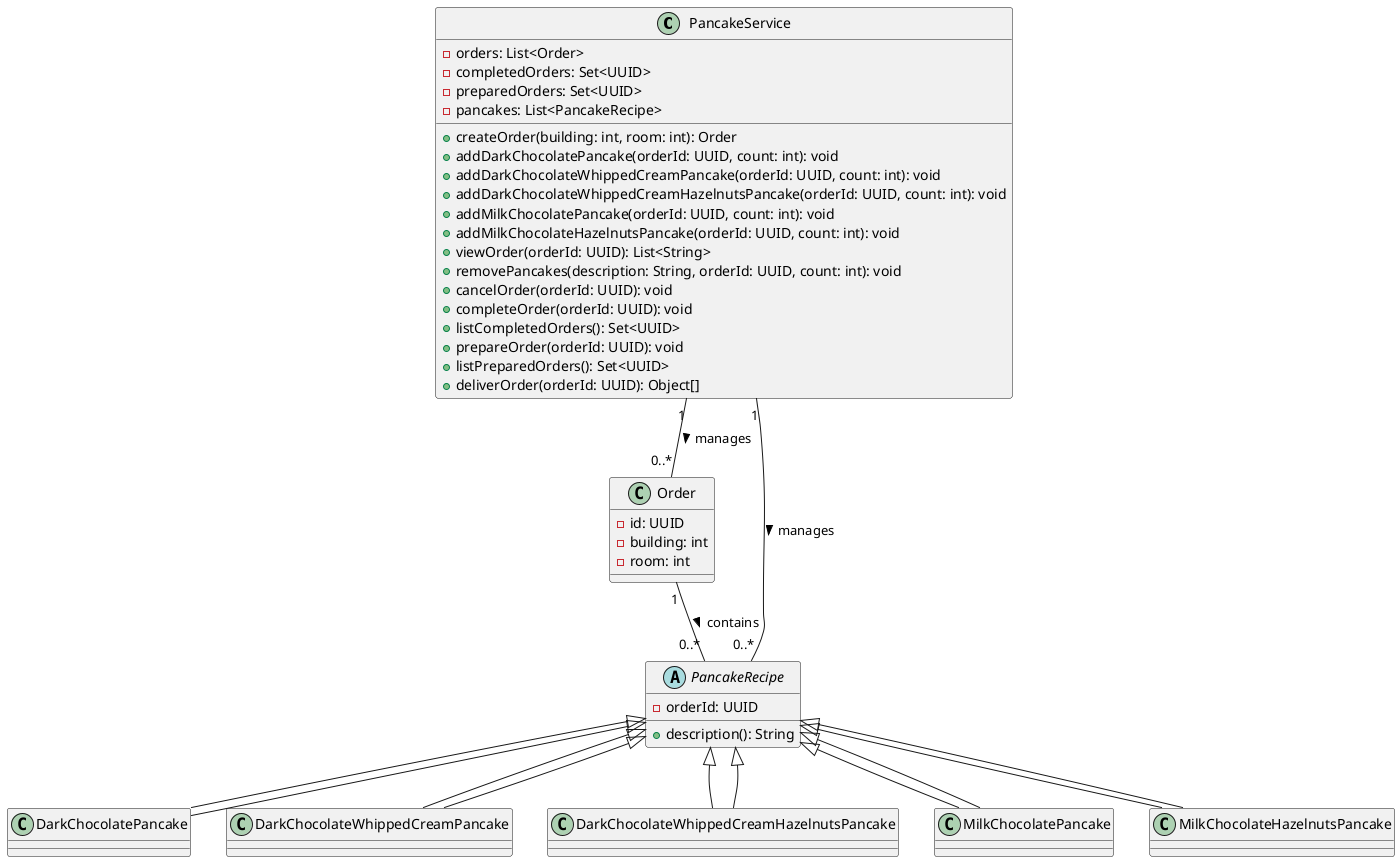 @startuml

' Define classes
class PancakeService {
    - orders: List<Order>
    - completedOrders: Set<UUID>
    - preparedOrders: Set<UUID>
    - pancakes: List<PancakeRecipe>

    + createOrder(building: int, room: int): Order
    + addDarkChocolatePancake(orderId: UUID, count: int): void
    + addDarkChocolateWhippedCreamPancake(orderId: UUID, count: int): void
    + addDarkChocolateWhippedCreamHazelnutsPancake(orderId: UUID, count: int): void
    + addMilkChocolatePancake(orderId: UUID, count: int): void
    + addMilkChocolateHazelnutsPancake(orderId: UUID, count: int): void
    + viewOrder(orderId: UUID): List<String>
    + removePancakes(description: String, orderId: UUID, count: int): void
    + cancelOrder(orderId: UUID): void
    + completeOrder(orderId: UUID): void
    + listCompletedOrders(): Set<UUID>
    + prepareOrder(orderId: UUID): void
    + listPreparedOrders(): Set<UUID>
    + deliverOrder(orderId: UUID): Object[]
}

class Order {
    - id: UUID
    - building: int
    - room: int
}

abstract class PancakeRecipe {
    - orderId: UUID
    + description(): String
}

class DarkChocolatePancake extends PancakeRecipe
class DarkChocolateWhippedCreamPancake extends PancakeRecipe
class DarkChocolateWhippedCreamHazelnutsPancake extends PancakeRecipe
class MilkChocolatePancake extends PancakeRecipe
class MilkChocolateHazelnutsPancake extends PancakeRecipe

' Define relationships
PancakeService "1" -- "0..*" Order : manages >
PancakeService "1" -- "0..*" PancakeRecipe : manages >
PancakeRecipe <|-- DarkChocolatePancake
PancakeRecipe <|-- DarkChocolateWhippedCreamPancake
PancakeRecipe <|-- DarkChocolateWhippedCreamHazelnutsPancake
PancakeRecipe <|-- MilkChocolatePancake
PancakeRecipe <|-- MilkChocolateHazelnutsPancake
Order "1" -- "0..*" PancakeRecipe : contains >

@enduml
